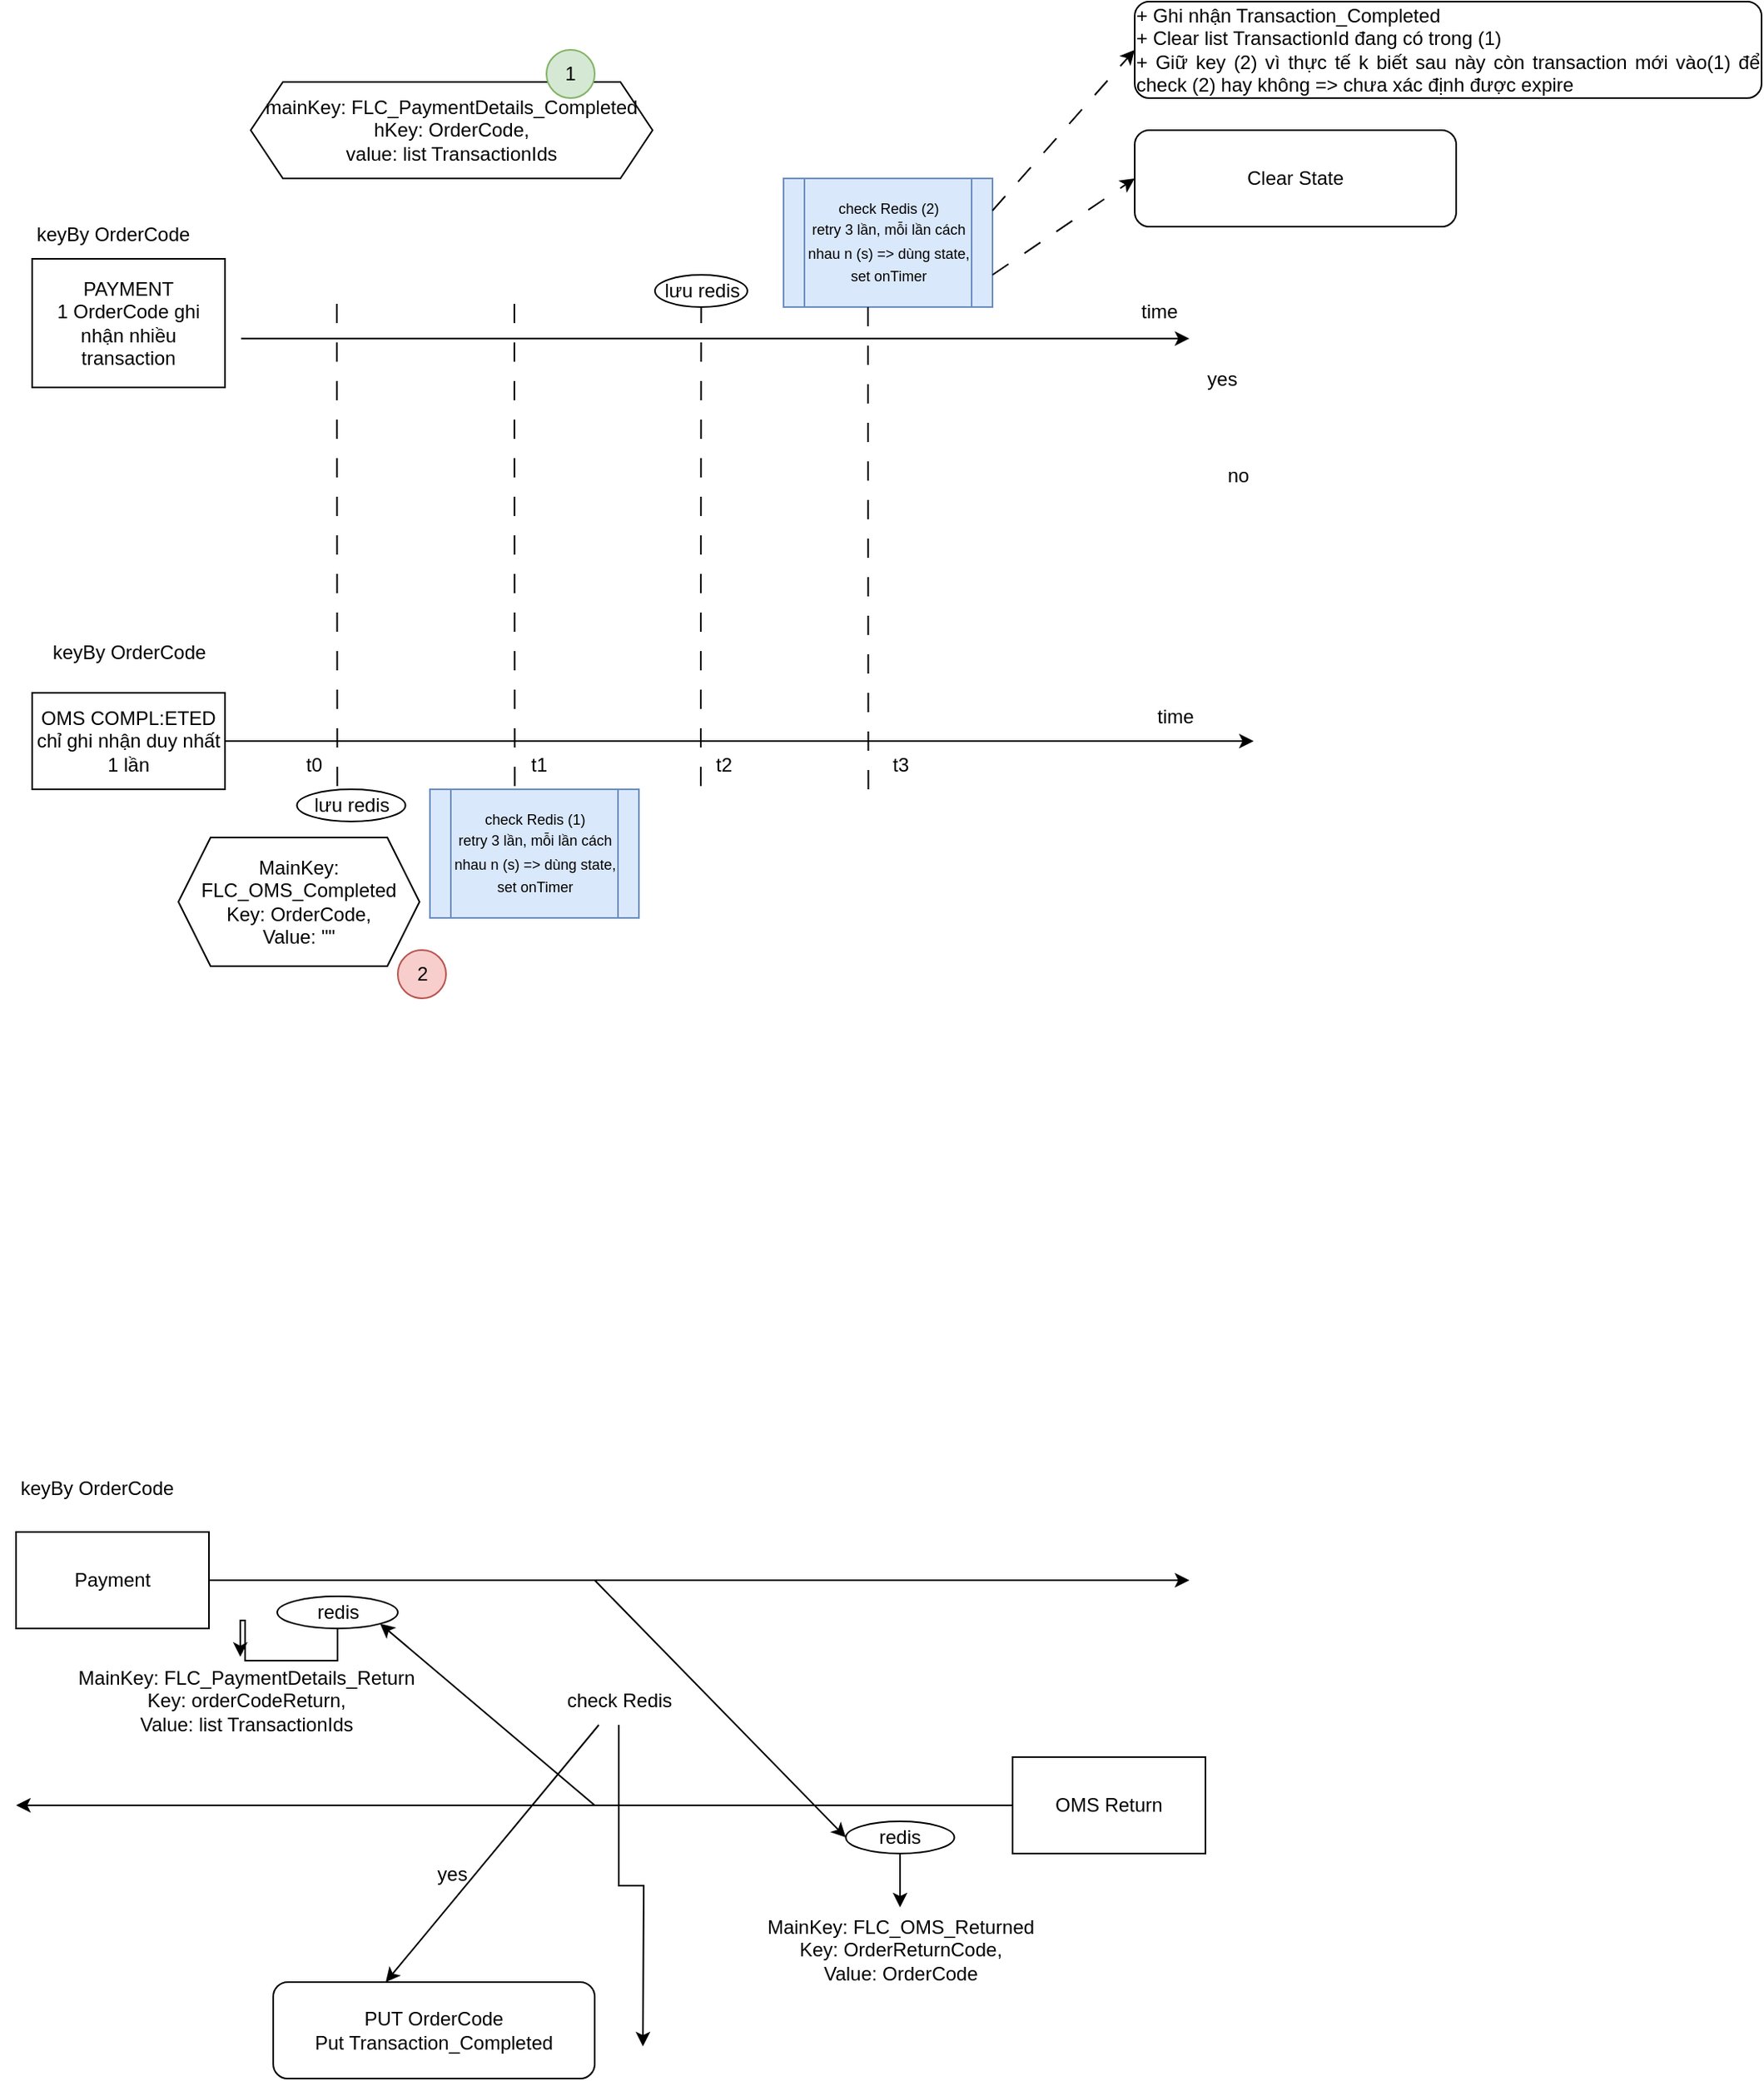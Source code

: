 <mxfile version="24.7.12">
  <diagram name="Page-1" id="nuYbT7vG_qlavwxU5nqh">
    <mxGraphModel dx="1395" dy="659" grid="1" gridSize="10" guides="1" tooltips="1" connect="1" arrows="1" fold="1" page="1" pageScale="1" pageWidth="850" pageHeight="1100" math="0" shadow="0">
      <root>
        <mxCell id="0" />
        <mxCell id="1" parent="0" />
        <mxCell id="BsbmPP_DmYxsKIRS5x8Z-28" style="edgeStyle=orthogonalEdgeStyle;rounded=0;orthogonalLoop=1;jettySize=auto;html=1;" parent="1" edge="1">
          <mxGeometry relative="1" as="geometry">
            <mxPoint x="800" y="369.58" as="targetPoint" />
            <mxPoint x="210" y="369.58" as="sourcePoint" />
          </mxGeometry>
        </mxCell>
        <mxCell id="BsbmPP_DmYxsKIRS5x8Z-1" value="&lt;div&gt;PAYMENT&lt;br&gt;&lt;/div&gt;&lt;div&gt;1 OrderCode ghi nhận nhiều transaction&lt;br&gt;&lt;/div&gt;" style="rounded=0;whiteSpace=wrap;html=1;" parent="1" vertex="1">
          <mxGeometry x="80" y="320" width="120" height="80" as="geometry" />
        </mxCell>
        <mxCell id="BsbmPP_DmYxsKIRS5x8Z-112" style="edgeStyle=orthogonalEdgeStyle;rounded=0;orthogonalLoop=1;jettySize=auto;html=1;" parent="1" source="BsbmPP_DmYxsKIRS5x8Z-2" edge="1">
          <mxGeometry relative="1" as="geometry">
            <mxPoint x="840" y="620" as="targetPoint" />
          </mxGeometry>
        </mxCell>
        <mxCell id="BsbmPP_DmYxsKIRS5x8Z-2" value="&lt;div&gt;OMS COMPL:ETED&lt;/div&gt;&lt;div&gt;chỉ ghi nhận duy nhất 1 lần&lt;br&gt;&lt;/div&gt;" style="rounded=0;whiteSpace=wrap;html=1;" parent="1" vertex="1">
          <mxGeometry x="80" y="590" width="120" height="60" as="geometry" />
        </mxCell>
        <mxCell id="BsbmPP_DmYxsKIRS5x8Z-10" value="lưu redis" style="ellipse;whiteSpace=wrap;html=1;" parent="1" vertex="1">
          <mxGeometry x="244.75" y="650" width="67.5" height="20" as="geometry" />
        </mxCell>
        <mxCell id="BsbmPP_DmYxsKIRS5x8Z-11" value="keyBy OrderCode" style="text;html=1;align=center;verticalAlign=middle;resizable=0;points=[];autosize=1;strokeColor=none;fillColor=none;" parent="1" vertex="1">
          <mxGeometry x="70" y="290" width="120" height="30" as="geometry" />
        </mxCell>
        <mxCell id="BsbmPP_DmYxsKIRS5x8Z-12" value="keyBy OrderCode" style="text;html=1;align=center;verticalAlign=middle;resizable=0;points=[];autosize=1;strokeColor=none;fillColor=none;" parent="1" vertex="1">
          <mxGeometry x="80" y="550" width="120" height="30" as="geometry" />
        </mxCell>
        <mxCell id="BsbmPP_DmYxsKIRS5x8Z-43" value="&lt;div align=&quot;justify&quot;&gt;+ Ghi nhận Transaction_Completed&lt;/div&gt;&lt;div align=&quot;justify&quot;&gt;+ Clear list TransactionId đang có trong (1)&lt;/div&gt;&lt;div align=&quot;justify&quot;&gt;+ Giữ key (2) vì thực tế k biết sau này còn transaction mới vào(1) để check (2) hay không =&amp;gt; chưa xác định được expire&lt;br&gt;&lt;/div&gt;" style="rounded=1;whiteSpace=wrap;html=1;" parent="1" vertex="1">
          <mxGeometry x="766" y="160" width="390" height="60" as="geometry" />
        </mxCell>
        <mxCell id="BsbmPP_DmYxsKIRS5x8Z-78" style="edgeStyle=orthogonalEdgeStyle;rounded=0;orthogonalLoop=1;jettySize=auto;html=1;" parent="1" source="BsbmPP_DmYxsKIRS5x8Z-62" edge="1">
          <mxGeometry relative="1" as="geometry">
            <mxPoint x="800" y="1142" as="targetPoint" />
          </mxGeometry>
        </mxCell>
        <mxCell id="BsbmPP_DmYxsKIRS5x8Z-62" value="Payment" style="rounded=0;whiteSpace=wrap;html=1;" parent="1" vertex="1">
          <mxGeometry x="70" y="1112" width="120" height="60" as="geometry" />
        </mxCell>
        <mxCell id="BsbmPP_DmYxsKIRS5x8Z-63" style="edgeStyle=orthogonalEdgeStyle;rounded=0;orthogonalLoop=1;jettySize=auto;html=1;exitX=0;exitY=0.5;exitDx=0;exitDy=0;" parent="1" edge="1">
          <mxGeometry relative="1" as="geometry">
            <mxPoint x="70" y="1282" as="targetPoint" />
            <mxPoint x="690" y="1282" as="sourcePoint" />
          </mxGeometry>
        </mxCell>
        <mxCell id="BsbmPP_DmYxsKIRS5x8Z-64" value="redis" style="ellipse;whiteSpace=wrap;html=1;" parent="1" vertex="1">
          <mxGeometry x="232.5" y="1152" width="75" height="20" as="geometry" />
        </mxCell>
        <mxCell id="BsbmPP_DmYxsKIRS5x8Z-65" value="redis" style="ellipse;whiteSpace=wrap;html=1;" parent="1" vertex="1">
          <mxGeometry x="586.25" y="1292" width="67.5" height="20" as="geometry" />
        </mxCell>
        <mxCell id="BsbmPP_DmYxsKIRS5x8Z-66" value="keyBy OrderCode" style="text;html=1;align=center;verticalAlign=middle;resizable=0;points=[];autosize=1;strokeColor=none;fillColor=none;" parent="1" vertex="1">
          <mxGeometry x="60" y="1070" width="120" height="30" as="geometry" />
        </mxCell>
        <mxCell id="BsbmPP_DmYxsKIRS5x8Z-67" value="&lt;div&gt;MainKey: FLC_PaymentDetails_Return&lt;br&gt;&lt;/div&gt;&lt;div&gt;Key: orderCodeReturn,&lt;/div&gt;&lt;div&gt;Value: list TransactionIds&lt;/div&gt;" style="text;html=1;align=center;verticalAlign=middle;resizable=0;points=[];autosize=1;strokeColor=none;fillColor=none;" parent="1" vertex="1">
          <mxGeometry x="97.5" y="1187" width="230" height="60" as="geometry" />
        </mxCell>
        <mxCell id="BsbmPP_DmYxsKIRS5x8Z-68" value="&lt;div&gt;MainKey: FLC_OMS_Returned&lt;br&gt;&lt;/div&gt;&lt;div&gt;Key: OrderReturnCode,&lt;/div&gt;&lt;div&gt;Value: OrderCode&lt;br&gt;&lt;/div&gt;" style="text;html=1;align=center;verticalAlign=middle;resizable=0;points=[];autosize=1;strokeColor=none;fillColor=none;" parent="1" vertex="1">
          <mxGeometry x="525" y="1342" width="190" height="60" as="geometry" />
        </mxCell>
        <mxCell id="BsbmPP_DmYxsKIRS5x8Z-69" style="edgeStyle=orthogonalEdgeStyle;rounded=0;orthogonalLoop=1;jettySize=auto;html=1;exitX=0.5;exitY=1;exitDx=0;exitDy=0;entryX=0.487;entryY=0.044;entryDx=0;entryDy=0;entryPerimeter=0;" parent="1" source="BsbmPP_DmYxsKIRS5x8Z-64" target="BsbmPP_DmYxsKIRS5x8Z-67" edge="1">
          <mxGeometry relative="1" as="geometry" />
        </mxCell>
        <mxCell id="BsbmPP_DmYxsKIRS5x8Z-70" style="edgeStyle=orthogonalEdgeStyle;rounded=0;orthogonalLoop=1;jettySize=auto;html=1;exitX=0.5;exitY=1;exitDx=0;exitDy=0;entryX=0.5;entryY=0.058;entryDx=0;entryDy=0;entryPerimeter=0;" parent="1" source="BsbmPP_DmYxsKIRS5x8Z-65" target="BsbmPP_DmYxsKIRS5x8Z-68" edge="1">
          <mxGeometry relative="1" as="geometry" />
        </mxCell>
        <mxCell id="BsbmPP_DmYxsKIRS5x8Z-71" value="" style="endArrow=classic;html=1;rounded=0;entryX=0;entryY=0.5;entryDx=0;entryDy=0;" parent="1" target="BsbmPP_DmYxsKIRS5x8Z-65" edge="1">
          <mxGeometry width="50" height="50" relative="1" as="geometry">
            <mxPoint x="430" y="1142" as="sourcePoint" />
            <mxPoint x="530" y="1242" as="targetPoint" />
          </mxGeometry>
        </mxCell>
        <mxCell id="BsbmPP_DmYxsKIRS5x8Z-72" style="edgeStyle=orthogonalEdgeStyle;rounded=0;orthogonalLoop=1;jettySize=auto;html=1;" parent="1" source="BsbmPP_DmYxsKIRS5x8Z-73" edge="1">
          <mxGeometry relative="1" as="geometry">
            <mxPoint x="460" y="1432" as="targetPoint" />
          </mxGeometry>
        </mxCell>
        <mxCell id="BsbmPP_DmYxsKIRS5x8Z-73" value="check Redis" style="text;html=1;align=center;verticalAlign=middle;resizable=0;points=[];autosize=1;strokeColor=none;fillColor=none;" parent="1" vertex="1">
          <mxGeometry x="400" y="1202" width="90" height="30" as="geometry" />
        </mxCell>
        <mxCell id="BsbmPP_DmYxsKIRS5x8Z-74" value="" style="endArrow=classic;html=1;rounded=0;entryX=1;entryY=1;entryDx=0;entryDy=0;" parent="1" target="BsbmPP_DmYxsKIRS5x8Z-64" edge="1">
          <mxGeometry width="50" height="50" relative="1" as="geometry">
            <mxPoint x="430" y="1282" as="sourcePoint" />
            <mxPoint x="530" y="1242" as="targetPoint" />
          </mxGeometry>
        </mxCell>
        <mxCell id="BsbmPP_DmYxsKIRS5x8Z-75" value="" style="endArrow=classic;html=1;rounded=0;" parent="1" source="BsbmPP_DmYxsKIRS5x8Z-73" edge="1">
          <mxGeometry width="50" height="50" relative="1" as="geometry">
            <mxPoint x="480" y="1372" as="sourcePoint" />
            <mxPoint x="300" y="1392" as="targetPoint" />
          </mxGeometry>
        </mxCell>
        <mxCell id="BsbmPP_DmYxsKIRS5x8Z-76" value="&lt;div&gt;PUT OrderCode&lt;br&gt;Put Transaction_Completed&lt;/div&gt;" style="rounded=1;whiteSpace=wrap;html=1;" parent="1" vertex="1">
          <mxGeometry x="230" y="1392" width="200" height="60" as="geometry" />
        </mxCell>
        <mxCell id="BsbmPP_DmYxsKIRS5x8Z-77" value="yes" style="text;html=1;align=center;verticalAlign=middle;resizable=0;points=[];autosize=1;strokeColor=none;fillColor=none;" parent="1" vertex="1">
          <mxGeometry x="321" y="1310" width="40" height="30" as="geometry" />
        </mxCell>
        <mxCell id="BsbmPP_DmYxsKIRS5x8Z-79" value="OMS Return" style="rounded=0;whiteSpace=wrap;html=1;" parent="1" vertex="1">
          <mxGeometry x="690" y="1252" width="120" height="60" as="geometry" />
        </mxCell>
        <mxCell id="BsbmPP_DmYxsKIRS5x8Z-80" value="&lt;div&gt;mainKey: FLC_PaymentDetails_Completed&lt;br&gt;&lt;/div&gt;&lt;div&gt;hKey: OrderCode,&lt;/div&gt;&lt;div&gt;value: list TransactionIds&lt;/div&gt;" style="shape=hexagon;perimeter=hexagonPerimeter2;whiteSpace=wrap;html=1;fixedSize=1;" parent="1" vertex="1">
          <mxGeometry x="216" y="210" width="250" height="60" as="geometry" />
        </mxCell>
        <mxCell id="BsbmPP_DmYxsKIRS5x8Z-81" value="&lt;div&gt;MainKey: FLC_OMS_Completed&lt;br&gt;&lt;/div&gt;&lt;div&gt;Key: OrderCode,&lt;/div&gt;Value: &quot;&quot;" style="shape=hexagon;perimeter=hexagonPerimeter2;whiteSpace=wrap;html=1;fixedSize=1;" parent="1" vertex="1">
          <mxGeometry x="171" y="680" width="150" height="80" as="geometry" />
        </mxCell>
        <mxCell id="BsbmPP_DmYxsKIRS5x8Z-91" value="1" style="ellipse;whiteSpace=wrap;html=1;aspect=fixed;fillColor=#d5e8d4;strokeColor=#82b366;" parent="1" vertex="1">
          <mxGeometry x="400" y="190" width="30" height="30" as="geometry" />
        </mxCell>
        <mxCell id="BsbmPP_DmYxsKIRS5x8Z-92" value="2" style="ellipse;whiteSpace=wrap;html=1;aspect=fixed;fillColor=#f8cecc;strokeColor=#b85450;" parent="1" vertex="1">
          <mxGeometry x="307.5" y="750" width="30" height="30" as="geometry" />
        </mxCell>
        <mxCell id="BsbmPP_DmYxsKIRS5x8Z-93" value="&lt;div style=&quot;font-size: 9px;&quot;&gt;&lt;font style=&quot;font-size: 9px;&quot;&gt;check Redis (2)&lt;br&gt;&lt;/font&gt;&lt;/div&gt;&lt;font style=&quot;font-size: 9px;&quot;&gt;retry 3 lần, mỗi lần cách nhau n (s) =&amp;gt; dùng state, set onTimer&lt;br&gt;&lt;/font&gt;" style="shape=process;whiteSpace=wrap;html=1;backgroundOutline=1;fillColor=#dae8fc;strokeColor=#6c8ebf;" parent="1" vertex="1">
          <mxGeometry x="547.5" y="270" width="130" height="80" as="geometry" />
        </mxCell>
        <mxCell id="BsbmPP_DmYxsKIRS5x8Z-96" value="&lt;div&gt;no&lt;/div&gt;" style="text;html=1;align=center;verticalAlign=middle;resizable=0;points=[];autosize=1;strokeColor=none;fillColor=none;" parent="1" vertex="1">
          <mxGeometry x="810" y="440" width="40" height="30" as="geometry" />
        </mxCell>
        <mxCell id="BsbmPP_DmYxsKIRS5x8Z-97" value="Clear State" style="rounded=1;whiteSpace=wrap;html=1;" parent="1" vertex="1">
          <mxGeometry x="766" y="240" width="200" height="60" as="geometry" />
        </mxCell>
        <mxCell id="BsbmPP_DmYxsKIRS5x8Z-100" value="" style="endArrow=classic;html=1;rounded=0;exitX=1;exitY=0.75;exitDx=0;exitDy=0;entryX=0;entryY=0.5;entryDx=0;entryDy=0;dashed=1;dashPattern=12 12;" parent="1" source="BsbmPP_DmYxsKIRS5x8Z-93" target="BsbmPP_DmYxsKIRS5x8Z-97" edge="1">
          <mxGeometry width="50" height="50" relative="1" as="geometry">
            <mxPoint x="725" y="450" as="sourcePoint" />
            <mxPoint x="775" y="400" as="targetPoint" />
          </mxGeometry>
        </mxCell>
        <mxCell id="BsbmPP_DmYxsKIRS5x8Z-101" value="" style="endArrow=classic;html=1;rounded=0;dashed=1;dashPattern=12 12;exitX=1;exitY=0.25;exitDx=0;exitDy=0;entryX=0;entryY=0.5;entryDx=0;entryDy=0;" parent="1" source="BsbmPP_DmYxsKIRS5x8Z-93" target="BsbmPP_DmYxsKIRS5x8Z-43" edge="1">
          <mxGeometry width="50" height="50" relative="1" as="geometry">
            <mxPoint x="650" y="415" as="sourcePoint" />
            <mxPoint x="960" y="380" as="targetPoint" />
          </mxGeometry>
        </mxCell>
        <mxCell id="BsbmPP_DmYxsKIRS5x8Z-44" value="yes" style="text;html=1;align=center;verticalAlign=middle;resizable=0;points=[];autosize=1;strokeColor=none;fillColor=none;" parent="1" vertex="1">
          <mxGeometry x="800" y="380" width="40" height="30" as="geometry" />
        </mxCell>
        <mxCell id="BsbmPP_DmYxsKIRS5x8Z-102" value="time" style="text;html=1;align=center;verticalAlign=middle;resizable=0;points=[];autosize=1;strokeColor=none;fillColor=none;" parent="1" vertex="1">
          <mxGeometry x="756" y="338" width="50" height="30" as="geometry" />
        </mxCell>
        <mxCell id="BsbmPP_DmYxsKIRS5x8Z-113" value="time" style="text;html=1;align=center;verticalAlign=middle;resizable=0;points=[];autosize=1;strokeColor=none;fillColor=none;" parent="1" vertex="1">
          <mxGeometry x="766" y="590" width="50" height="30" as="geometry" />
        </mxCell>
        <mxCell id="BsbmPP_DmYxsKIRS5x8Z-115" value="" style="endArrow=none;html=1;rounded=0;dashed=1;dashPattern=12 12;entryX=0.5;entryY=1;entryDx=0;entryDy=0;" parent="1" edge="1" source="BsbmPP_DmYxsKIRS5x8Z-9">
          <mxGeometry width="50" height="50" relative="1" as="geometry">
            <mxPoint x="520.25" y="648" as="sourcePoint" />
            <mxPoint x="520" y="338" as="targetPoint" />
          </mxGeometry>
        </mxCell>
        <mxCell id="AWXA4mH6_cxEoybU3VET-1" value="t1" style="text;html=1;align=center;verticalAlign=middle;resizable=0;points=[];autosize=1;strokeColor=none;fillColor=none;" parent="1" vertex="1">
          <mxGeometry x="380" y="620" width="30" height="30" as="geometry" />
        </mxCell>
        <mxCell id="-__aogC1wngKleKFRekh-1" value="" style="endArrow=none;html=1;rounded=0;dashed=1;dashPattern=12 12;entryX=0.5;entryY=1;entryDx=0;entryDy=0;" edge="1" parent="1">
          <mxGeometry width="50" height="50" relative="1" as="geometry">
            <mxPoint x="600.25" y="650" as="sourcePoint" />
            <mxPoint x="600" y="340" as="targetPoint" />
          </mxGeometry>
        </mxCell>
        <mxCell id="-__aogC1wngKleKFRekh-3" value="t2" style="text;html=1;align=center;verticalAlign=middle;resizable=0;points=[];autosize=1;strokeColor=none;fillColor=none;" vertex="1" parent="1">
          <mxGeometry x="495" y="620" width="30" height="30" as="geometry" />
        </mxCell>
        <mxCell id="-__aogC1wngKleKFRekh-5" value="" style="endArrow=none;html=1;rounded=0;dashed=1;dashPattern=12 12;entryX=0.5;entryY=1;entryDx=0;entryDy=0;" edge="1" parent="1">
          <mxGeometry width="50" height="50" relative="1" as="geometry">
            <mxPoint x="269.83" y="648" as="sourcePoint" />
            <mxPoint x="269.58" y="338" as="targetPoint" />
          </mxGeometry>
        </mxCell>
        <mxCell id="-__aogC1wngKleKFRekh-6" value="t0" style="text;html=1;align=center;verticalAlign=middle;resizable=0;points=[];autosize=1;strokeColor=none;fillColor=none;" vertex="1" parent="1">
          <mxGeometry x="240" y="620" width="30" height="30" as="geometry" />
        </mxCell>
        <mxCell id="-__aogC1wngKleKFRekh-7" value="" style="endArrow=none;html=1;rounded=0;dashed=1;dashPattern=12 12;entryX=0.5;entryY=1;entryDx=0;entryDy=0;" edge="1" parent="1" target="BsbmPP_DmYxsKIRS5x8Z-9">
          <mxGeometry width="50" height="50" relative="1" as="geometry">
            <mxPoint x="496" y="648" as="sourcePoint" />
            <mxPoint x="520" y="338" as="targetPoint" />
            <Array as="points">
              <mxPoint x="496" y="600" />
            </Array>
          </mxGeometry>
        </mxCell>
        <mxCell id="BsbmPP_DmYxsKIRS5x8Z-9" value="lưu redis" style="ellipse;whiteSpace=wrap;html=1;" parent="1" vertex="1">
          <mxGeometry x="467.5" y="330" width="57.5" height="20" as="geometry" />
        </mxCell>
        <mxCell id="-__aogC1wngKleKFRekh-8" value="" style="endArrow=none;html=1;rounded=0;dashed=1;dashPattern=12 12;entryX=0.5;entryY=1;entryDx=0;entryDy=0;" edge="1" parent="1">
          <mxGeometry width="50" height="50" relative="1" as="geometry">
            <mxPoint x="380.25" y="648" as="sourcePoint" />
            <mxPoint x="380" y="338" as="targetPoint" />
          </mxGeometry>
        </mxCell>
        <mxCell id="-__aogC1wngKleKFRekh-9" value="&lt;div style=&quot;font-size: 9px;&quot;&gt;&lt;font style=&quot;font-size: 9px;&quot;&gt;check Redis (1)&lt;br&gt;&lt;/font&gt;&lt;/div&gt;&lt;font style=&quot;font-size: 9px;&quot;&gt;retry 3 lần, mỗi lần cách nhau n (s) =&amp;gt; dùng state, set onTimer&lt;br&gt;&lt;/font&gt;" style="shape=process;whiteSpace=wrap;html=1;backgroundOutline=1;fillColor=#dae8fc;strokeColor=#6c8ebf;" vertex="1" parent="1">
          <mxGeometry x="327.5" y="650" width="130" height="80" as="geometry" />
        </mxCell>
        <mxCell id="-__aogC1wngKleKFRekh-10" value="t3" style="text;html=1;align=center;verticalAlign=middle;resizable=0;points=[];autosize=1;strokeColor=none;fillColor=none;" vertex="1" parent="1">
          <mxGeometry x="605" y="620" width="30" height="30" as="geometry" />
        </mxCell>
      </root>
    </mxGraphModel>
  </diagram>
</mxfile>
